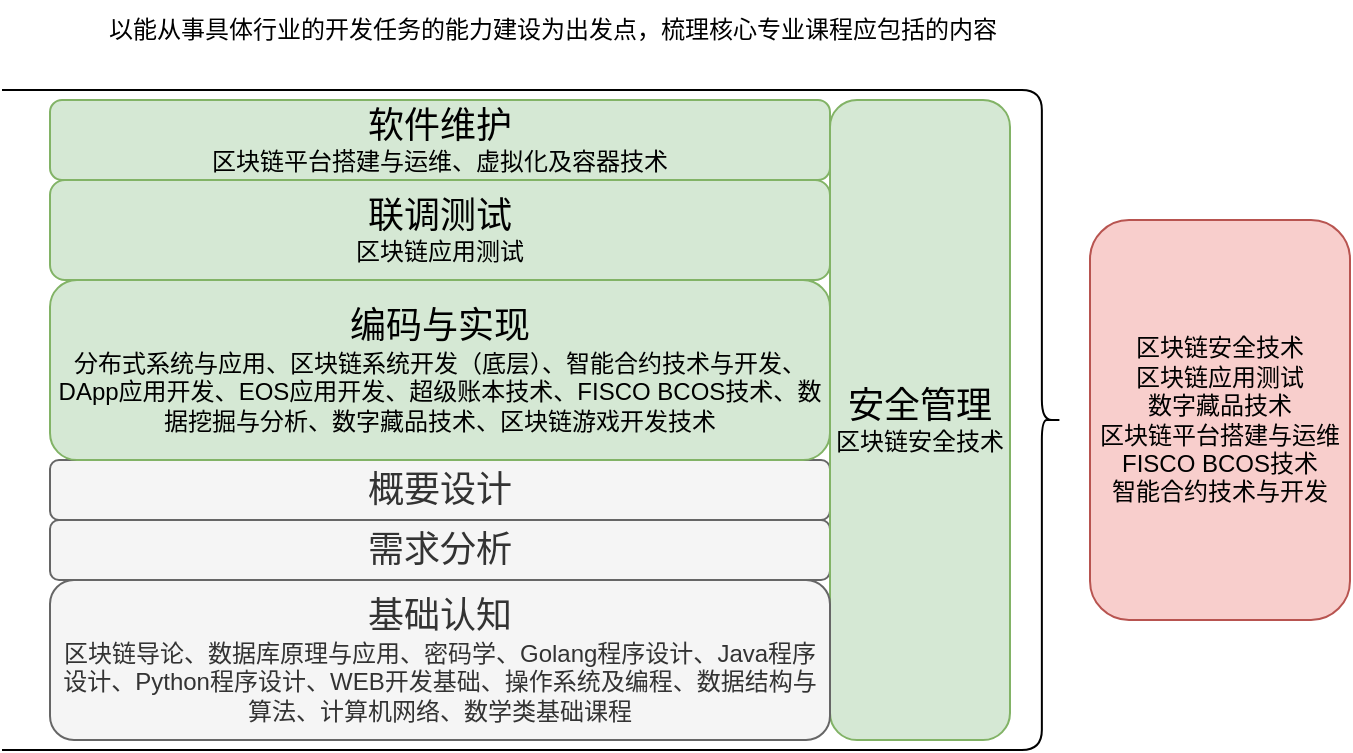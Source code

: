 <mxfile version="22.1.11" type="github">
  <diagram name="第 1 页" id="D1TzzIXAI3c-7DYu6P_8">
    <mxGraphModel dx="792" dy="736" grid="1" gridSize="10" guides="1" tooltips="1" connect="1" arrows="1" fold="1" page="1" pageScale="1" pageWidth="827" pageHeight="1169" math="0" shadow="0">
      <root>
        <mxCell id="0" />
        <mxCell id="1" parent="0" />
        <mxCell id="Saep0hxBm3rdNTJurB6--1" value="&lt;font style=&quot;font-size: 18px;&quot;&gt;概要设计&lt;/font&gt;" style="rounded=1;whiteSpace=wrap;html=1;fillColor=#f5f5f5;fontColor=#333333;strokeColor=#666666;" vertex="1" parent="1">
          <mxGeometry x="280" y="360" width="390" height="30" as="geometry" />
        </mxCell>
        <mxCell id="Saep0hxBm3rdNTJurB6--2" value="&lt;font style=&quot;font-size: 18px;&quot;&gt;需求分析&lt;/font&gt;" style="rounded=1;whiteSpace=wrap;html=1;fillColor=#f5f5f5;fontColor=#333333;strokeColor=#666666;" vertex="1" parent="1">
          <mxGeometry x="280" y="390" width="390" height="30" as="geometry" />
        </mxCell>
        <mxCell id="Saep0hxBm3rdNTJurB6--3" value="&lt;font style=&quot;font-size: 18px;&quot;&gt;编码与实现&lt;br&gt;&lt;/font&gt;&lt;div&gt;分布式系统与应用、&lt;span style=&quot;background-color: initial;&quot;&gt;区块链系统开发（底层）、&lt;/span&gt;&lt;span style=&quot;background-color: initial;&quot;&gt;智能合约技术与开发、&lt;/span&gt;&lt;span style=&quot;background-color: initial;&quot;&gt;DApp应用开发、&lt;/span&gt;&lt;span style=&quot;background-color: initial;&quot;&gt;EOS应用开发、&lt;/span&gt;&lt;span style=&quot;background-color: initial;&quot;&gt;超级账本技术、&lt;/span&gt;&lt;span style=&quot;background-color: initial;&quot;&gt;FISCO BCOS技术、&lt;/span&gt;&lt;span style=&quot;background-color: initial;&quot;&gt;数据挖掘与分析、数字藏品技术、区块链游戏开发技术&lt;/span&gt;&lt;/div&gt;" style="rounded=1;whiteSpace=wrap;html=1;fillColor=#d5e8d4;strokeColor=#82b366;" vertex="1" parent="1">
          <mxGeometry x="280" y="270" width="390" height="90" as="geometry" />
        </mxCell>
        <mxCell id="Saep0hxBm3rdNTJurB6--4" value="&lt;font style=&quot;font-size: 18px;&quot;&gt;联调测试&lt;br&gt;&lt;/font&gt;区块链应用测试" style="rounded=1;whiteSpace=wrap;html=1;fillColor=#d5e8d4;strokeColor=#82b366;" vertex="1" parent="1">
          <mxGeometry x="280" y="220" width="390" height="50" as="geometry" />
        </mxCell>
        <mxCell id="Saep0hxBm3rdNTJurB6--5" value="&lt;font style=&quot;font-size: 18px;&quot;&gt;软件维护&lt;br&gt;&lt;/font&gt;区块链平台搭建与运维、虚拟化及容器技术" style="rounded=1;whiteSpace=wrap;html=1;fillColor=#d5e8d4;strokeColor=#82b366;" vertex="1" parent="1">
          <mxGeometry x="280" y="180" width="390" height="40" as="geometry" />
        </mxCell>
        <mxCell id="Saep0hxBm3rdNTJurB6--6" value="&lt;font style=&quot;font-size: 18px;&quot;&gt;安全管理&lt;/font&gt;&lt;br&gt;区块链安全技术" style="rounded=1;whiteSpace=wrap;html=1;fillColor=#d5e8d4;strokeColor=#82b366;" vertex="1" parent="1">
          <mxGeometry x="670" y="180" width="90" height="320" as="geometry" />
        </mxCell>
        <mxCell id="Saep0hxBm3rdNTJurB6--7" value="&lt;font style=&quot;font-size: 18px;&quot;&gt;基础认知&lt;/font&gt;&lt;br&gt;&lt;div&gt;区块链导论、&lt;span style=&quot;background-color: initial;&quot;&gt;数据库原理与应用、&lt;/span&gt;&lt;span style=&quot;background-color: initial;&quot;&gt;密码学、&lt;/span&gt;&lt;span style=&quot;background-color: initial;&quot;&gt;Golang程序设计、&lt;/span&gt;&lt;span style=&quot;background-color: initial;&quot;&gt;Java程序设计、&lt;/span&gt;&lt;span style=&quot;background-color: initial;&quot;&gt;Python程序设计、&lt;/span&gt;&lt;span style=&quot;background-color: initial;&quot;&gt;WEB开发基础、&lt;/span&gt;&lt;span style=&quot;background-color: initial;&quot;&gt;操作系统及编程、&lt;/span&gt;&lt;span style=&quot;background-color: initial;&quot;&gt;数据结构与算法、&lt;/span&gt;&lt;span style=&quot;background-color: initial;&quot;&gt;计算机网络、&lt;/span&gt;&lt;span style=&quot;background-color: initial;&quot;&gt;数学类基础课程&lt;/span&gt;&lt;/div&gt;" style="rounded=1;whiteSpace=wrap;html=1;fillColor=#f5f5f5;fontColor=#333333;strokeColor=#666666;" vertex="1" parent="1">
          <mxGeometry x="280" y="420" width="390" height="80" as="geometry" />
        </mxCell>
        <mxCell id="Saep0hxBm3rdNTJurB6--8" value="以能从事具体行业的开发任务的能力建设为出发点，梳理核心专业课程应包括的内容" style="text;html=1;align=center;verticalAlign=middle;resizable=0;points=[];autosize=1;strokeColor=none;fillColor=none;" vertex="1" parent="1">
          <mxGeometry x="296" y="130" width="470" height="30" as="geometry" />
        </mxCell>
        <mxCell id="Saep0hxBm3rdNTJurB6--10" value="" style="shape=curlyBracket;whiteSpace=wrap;html=1;rounded=1;flipH=1;labelPosition=right;verticalLabelPosition=middle;align=left;verticalAlign=middle;size=0.019;" vertex="1" parent="1">
          <mxGeometry x="256" y="175" width="530" height="330" as="geometry" />
        </mxCell>
        <mxCell id="Saep0hxBm3rdNTJurB6--11" value="区块链安全技术&lt;br style=&quot;border-color: var(--border-color);&quot;&gt;区块链应用测试&lt;br&gt;数字藏品技术&lt;br&gt;区块链平台搭建与运维&lt;br style=&quot;border-color: var(--border-color);&quot;&gt;FISCO BCOS技术&lt;br style=&quot;border-color: var(--border-color);&quot;&gt;智能合约技术与开发" style="rounded=1;whiteSpace=wrap;html=1;fillColor=#f8cecc;strokeColor=#b85450;" vertex="1" parent="1">
          <mxGeometry x="800" y="240" width="130" height="200" as="geometry" />
        </mxCell>
      </root>
    </mxGraphModel>
  </diagram>
</mxfile>
